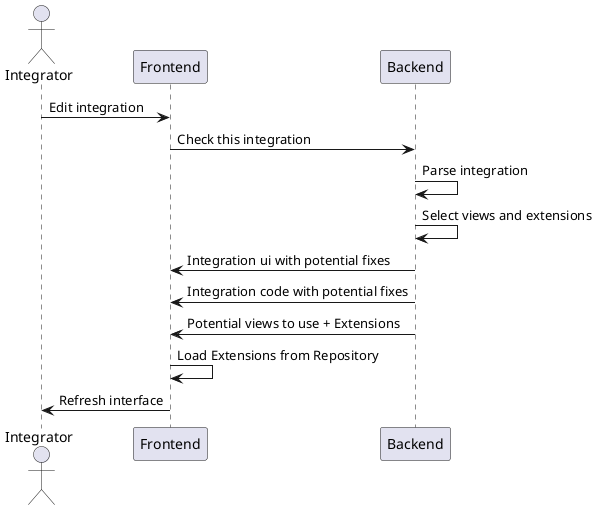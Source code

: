 @startuml
actor Integrator
Integrator -> Frontend : Edit integration
Frontend -> Backend : Check this integration
Backend -> Backend : Parse integration
Backend -> Backend : Select views and extensions
Backend -> Frontend : Integration ui with potential fixes
Backend -> Frontend : Integration code with potential fixes
Backend -> Frontend : Potential views to use + Extensions
Frontend -> Frontend : Load Extensions from Repository
Frontend -> Integrator : Refresh interface
@enduml